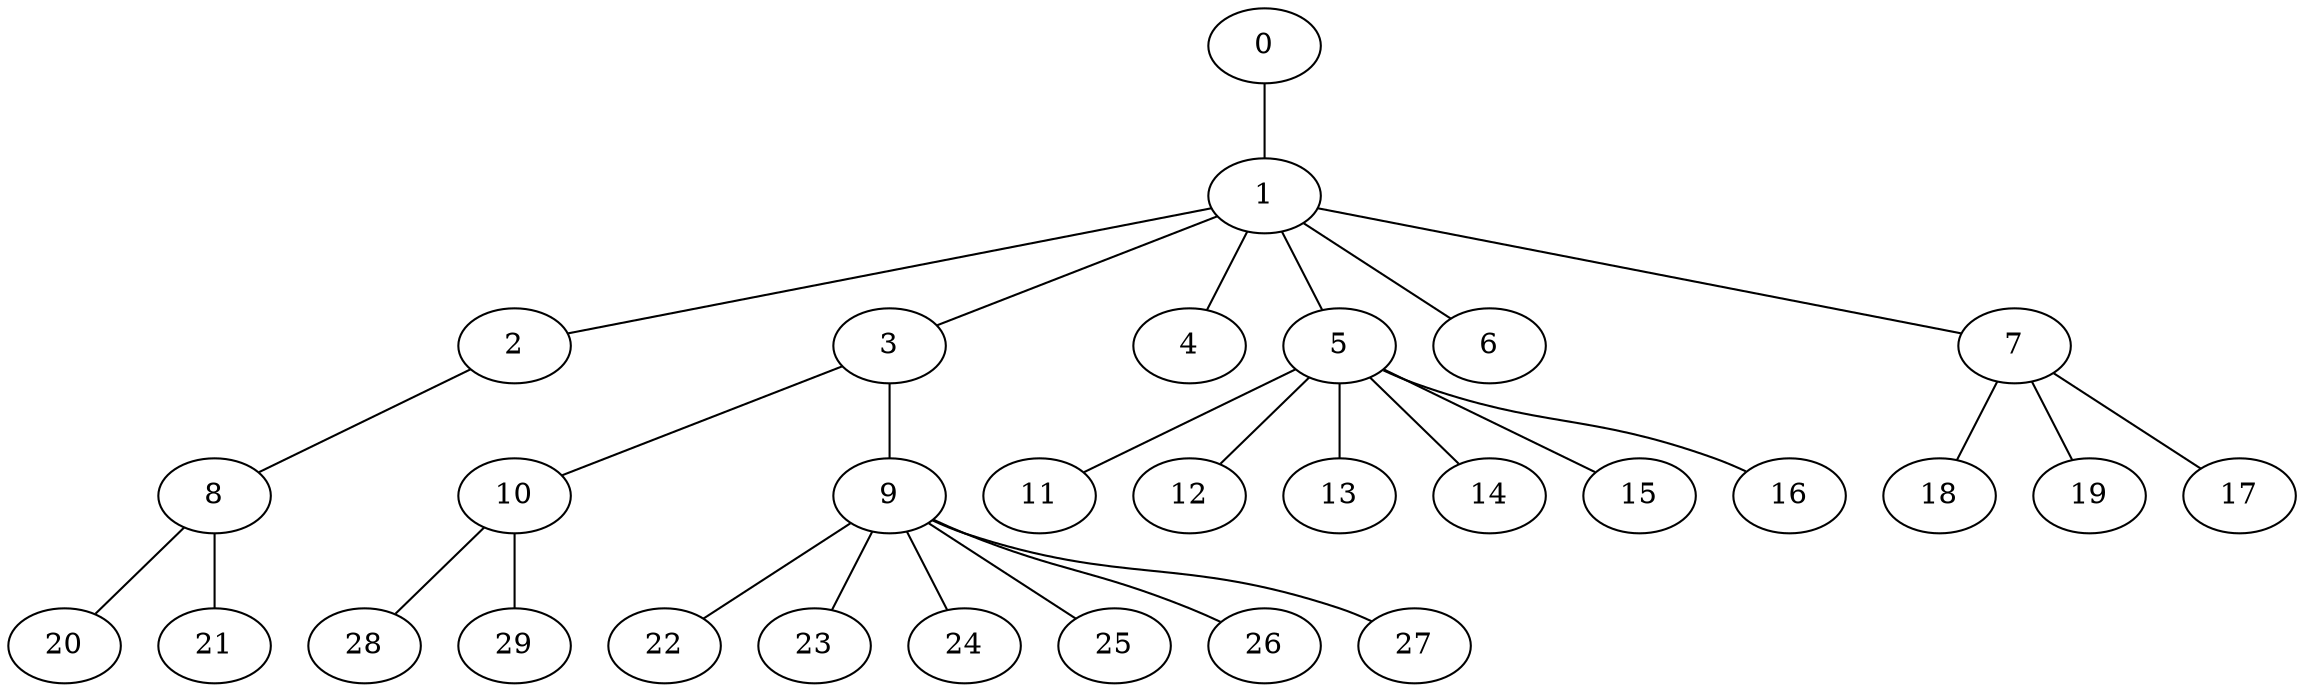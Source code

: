 
graph graphname {
    0 -- 1
1 -- 2
1 -- 3
1 -- 4
1 -- 5
1 -- 6
1 -- 7
2 -- 8
3 -- 10
3 -- 9
5 -- 11
5 -- 12
5 -- 13
5 -- 14
5 -- 15
5 -- 16
7 -- 18
7 -- 19
7 -- 17
8 -- 20
8 -- 21
9 -- 22
9 -- 23
9 -- 24
9 -- 25
9 -- 26
9 -- 27
10 -- 28
10 -- 29

}
